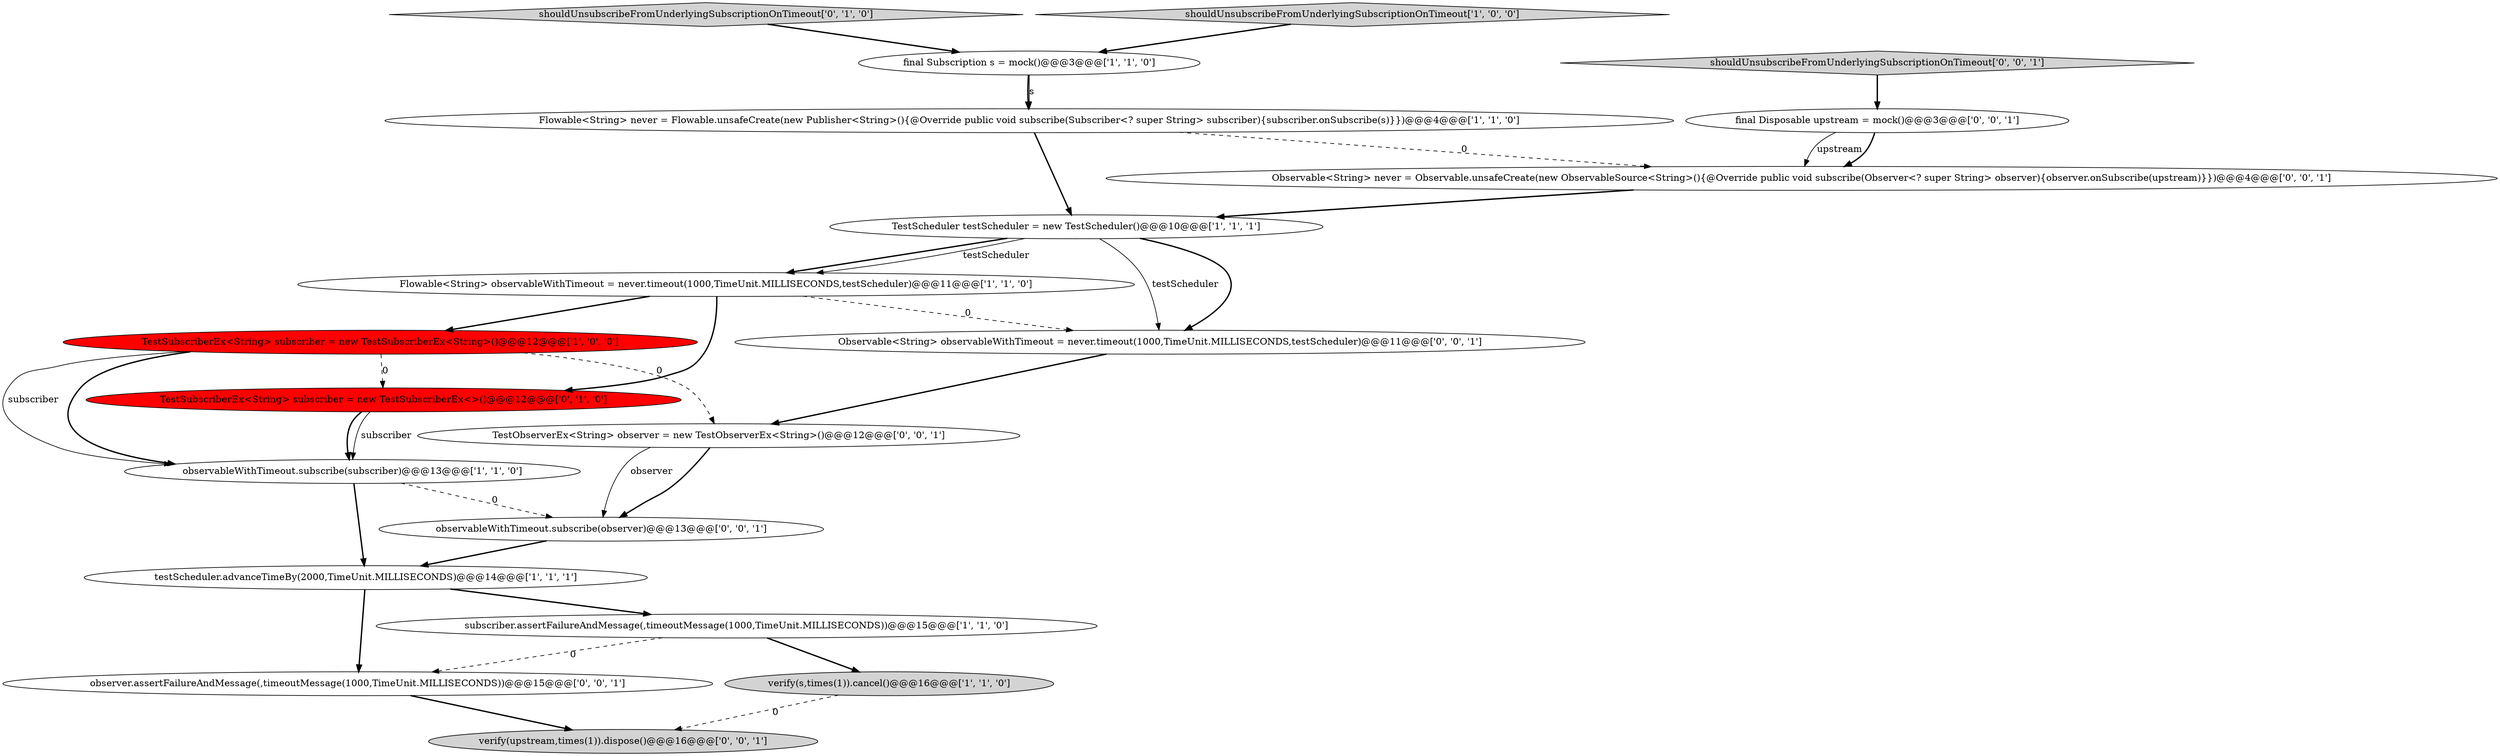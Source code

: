 digraph {
1 [style = filled, label = "final Subscription s = mock()@@@3@@@['1', '1', '0']", fillcolor = white, shape = ellipse image = "AAA0AAABBB1BBB"];
8 [style = filled, label = "observableWithTimeout.subscribe(subscriber)@@@13@@@['1', '1', '0']", fillcolor = white, shape = ellipse image = "AAA0AAABBB1BBB"];
11 [style = filled, label = "shouldUnsubscribeFromUnderlyingSubscriptionOnTimeout['0', '1', '0']", fillcolor = lightgray, shape = diamond image = "AAA0AAABBB2BBB"];
13 [style = filled, label = "shouldUnsubscribeFromUnderlyingSubscriptionOnTimeout['0', '0', '1']", fillcolor = lightgray, shape = diamond image = "AAA0AAABBB3BBB"];
9 [style = filled, label = "shouldUnsubscribeFromUnderlyingSubscriptionOnTimeout['1', '0', '0']", fillcolor = lightgray, shape = diamond image = "AAA0AAABBB1BBB"];
4 [style = filled, label = "testScheduler.advanceTimeBy(2000,TimeUnit.MILLISECONDS)@@@14@@@['1', '1', '1']", fillcolor = white, shape = ellipse image = "AAA0AAABBB1BBB"];
14 [style = filled, label = "Observable<String> never = Observable.unsafeCreate(new ObservableSource<String>(){@Override public void subscribe(Observer<? super String> observer){observer.onSubscribe(upstream)}})@@@4@@@['0', '0', '1']", fillcolor = white, shape = ellipse image = "AAA0AAABBB3BBB"];
12 [style = filled, label = "TestObserverEx<String> observer = new TestObserverEx<String>()@@@12@@@['0', '0', '1']", fillcolor = white, shape = ellipse image = "AAA0AAABBB3BBB"];
5 [style = filled, label = "Flowable<String> never = Flowable.unsafeCreate(new Publisher<String>(){@Override public void subscribe(Subscriber<? super String> subscriber){subscriber.onSubscribe(s)}})@@@4@@@['1', '1', '0']", fillcolor = white, shape = ellipse image = "AAA0AAABBB1BBB"];
18 [style = filled, label = "Observable<String> observableWithTimeout = never.timeout(1000,TimeUnit.MILLISECONDS,testScheduler)@@@11@@@['0', '0', '1']", fillcolor = white, shape = ellipse image = "AAA0AAABBB3BBB"];
0 [style = filled, label = "Flowable<String> observableWithTimeout = never.timeout(1000,TimeUnit.MILLISECONDS,testScheduler)@@@11@@@['1', '1', '0']", fillcolor = white, shape = ellipse image = "AAA0AAABBB1BBB"];
15 [style = filled, label = "observer.assertFailureAndMessage(,timeoutMessage(1000,TimeUnit.MILLISECONDS))@@@15@@@['0', '0', '1']", fillcolor = white, shape = ellipse image = "AAA0AAABBB3BBB"];
19 [style = filled, label = "verify(upstream,times(1)).dispose()@@@16@@@['0', '0', '1']", fillcolor = lightgray, shape = ellipse image = "AAA0AAABBB3BBB"];
2 [style = filled, label = "subscriber.assertFailureAndMessage(,timeoutMessage(1000,TimeUnit.MILLISECONDS))@@@15@@@['1', '1', '0']", fillcolor = white, shape = ellipse image = "AAA0AAABBB1BBB"];
7 [style = filled, label = "verify(s,times(1)).cancel()@@@16@@@['1', '1', '0']", fillcolor = lightgray, shape = ellipse image = "AAA0AAABBB1BBB"];
16 [style = filled, label = "final Disposable upstream = mock()@@@3@@@['0', '0', '1']", fillcolor = white, shape = ellipse image = "AAA0AAABBB3BBB"];
6 [style = filled, label = "TestScheduler testScheduler = new TestScheduler()@@@10@@@['1', '1', '1']", fillcolor = white, shape = ellipse image = "AAA0AAABBB1BBB"];
17 [style = filled, label = "observableWithTimeout.subscribe(observer)@@@13@@@['0', '0', '1']", fillcolor = white, shape = ellipse image = "AAA0AAABBB3BBB"];
3 [style = filled, label = "TestSubscriberEx<String> subscriber = new TestSubscriberEx<String>()@@@12@@@['1', '0', '0']", fillcolor = red, shape = ellipse image = "AAA1AAABBB1BBB"];
10 [style = filled, label = "TestSubscriberEx<String> subscriber = new TestSubscriberEx<>()@@@12@@@['0', '1', '0']", fillcolor = red, shape = ellipse image = "AAA1AAABBB2BBB"];
1->5 [style = bold, label=""];
0->3 [style = bold, label=""];
3->8 [style = solid, label="subscriber"];
5->14 [style = dashed, label="0"];
11->1 [style = bold, label=""];
6->18 [style = bold, label=""];
12->17 [style = bold, label=""];
4->15 [style = bold, label=""];
1->5 [style = solid, label="s"];
18->12 [style = bold, label=""];
6->0 [style = bold, label=""];
4->2 [style = bold, label=""];
16->14 [style = solid, label="upstream"];
6->0 [style = solid, label="testScheduler"];
15->19 [style = bold, label=""];
13->16 [style = bold, label=""];
2->15 [style = dashed, label="0"];
0->10 [style = bold, label=""];
3->12 [style = dashed, label="0"];
5->6 [style = bold, label=""];
12->17 [style = solid, label="observer"];
10->8 [style = bold, label=""];
7->19 [style = dashed, label="0"];
3->8 [style = bold, label=""];
10->8 [style = solid, label="subscriber"];
0->18 [style = dashed, label="0"];
16->14 [style = bold, label=""];
8->17 [style = dashed, label="0"];
3->10 [style = dashed, label="0"];
6->18 [style = solid, label="testScheduler"];
8->4 [style = bold, label=""];
2->7 [style = bold, label=""];
9->1 [style = bold, label=""];
14->6 [style = bold, label=""];
17->4 [style = bold, label=""];
}
